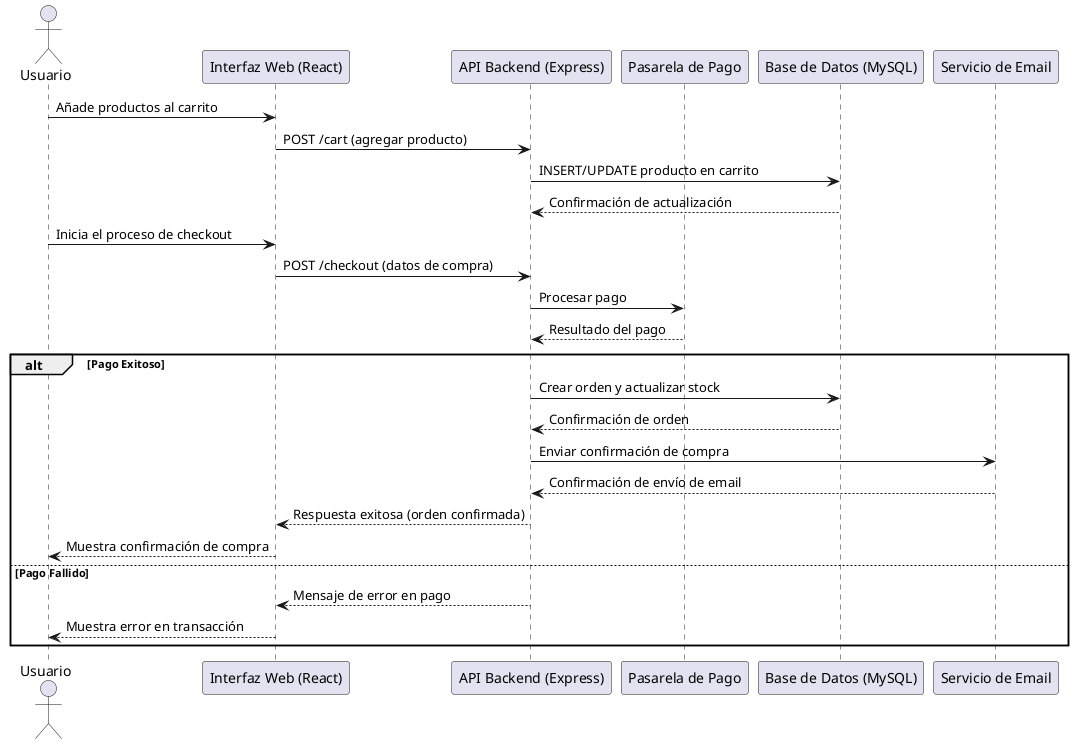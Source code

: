 @startuml Checkout
actor "Usuario" as U
participant "Interfaz Web (React)" as FE
participant "API Backend (Express)" as BE
participant "Pasarela de Pago" as Payment
participant "Base de Datos (MySQL)" as DB
participant "Servicio de Email" as Email

U -> FE: Añade productos al carrito
FE -> BE: POST /cart (agregar producto)
BE -> DB: INSERT/UPDATE producto en carrito
DB --> BE: Confirmación de actualización

U -> FE: Inicia el proceso de checkout
FE -> BE: POST /checkout (datos de compra)
BE -> Payment: Procesar pago
Payment --> BE: Resultado del pago
alt Pago Exitoso
  BE -> DB: Crear orden y actualizar stock
  DB --> BE: Confirmación de orden
  BE -> Email: Enviar confirmación de compra
  Email --> BE: Confirmación de envío de email
  BE --> FE: Respuesta exitosa (orden confirmada)
  FE --> U: Muestra confirmación de compra
else Pago Fallido
  BE --> FE: Mensaje de error en pago
  FE --> U: Muestra error en transacción
end
@enduml